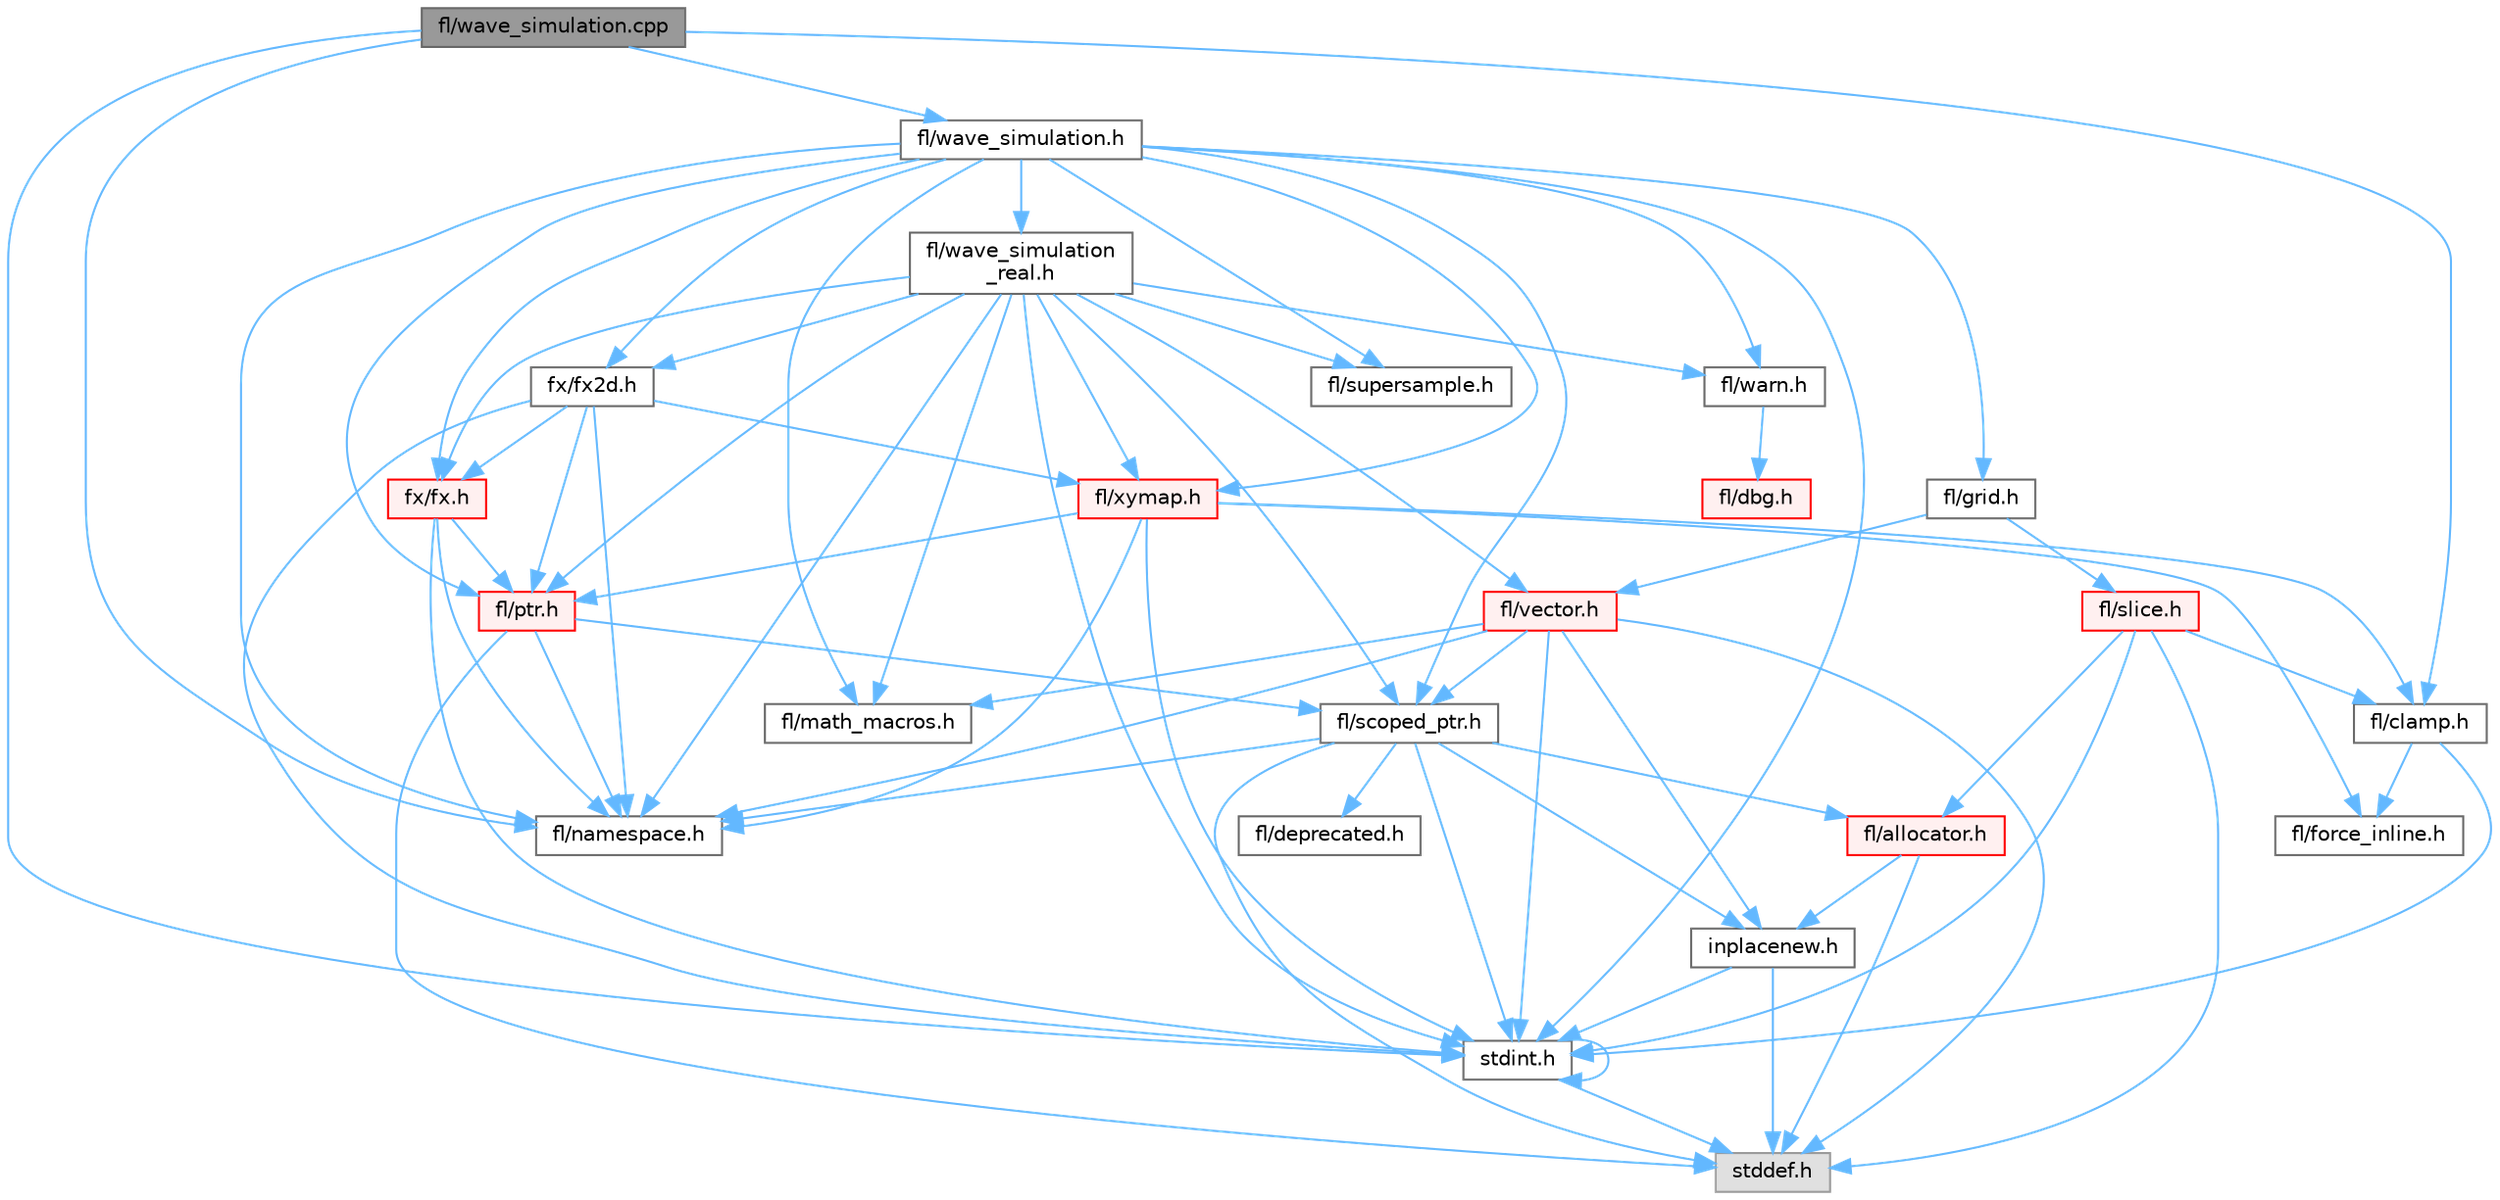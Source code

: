 digraph "fl/wave_simulation.cpp"
{
 // INTERACTIVE_SVG=YES
 // LATEX_PDF_SIZE
  bgcolor="transparent";
  edge [fontname=Helvetica,fontsize=10,labelfontname=Helvetica,labelfontsize=10];
  node [fontname=Helvetica,fontsize=10,shape=box,height=0.2,width=0.4];
  Node1 [id="Node000001",label="fl/wave_simulation.cpp",height=0.2,width=0.4,color="gray40", fillcolor="grey60", style="filled", fontcolor="black",tooltip=" "];
  Node1 -> Node2 [id="edge1_Node000001_Node000002",color="steelblue1",style="solid",tooltip=" "];
  Node2 [id="Node000002",label="stdint.h",height=0.2,width=0.4,color="grey40", fillcolor="white", style="filled",URL="$df/dd8/stdint_8h.html",tooltip=" "];
  Node2 -> Node3 [id="edge2_Node000002_Node000003",color="steelblue1",style="solid",tooltip=" "];
  Node3 [id="Node000003",label="stddef.h",height=0.2,width=0.4,color="grey60", fillcolor="#E0E0E0", style="filled",tooltip=" "];
  Node2 -> Node2 [id="edge3_Node000002_Node000002",color="steelblue1",style="solid",tooltip=" "];
  Node1 -> Node4 [id="edge4_Node000001_Node000004",color="steelblue1",style="solid",tooltip=" "];
  Node4 [id="Node000004",label="fl/clamp.h",height=0.2,width=0.4,color="grey40", fillcolor="white", style="filled",URL="$d6/dd3/clamp_8h.html",tooltip=" "];
  Node4 -> Node2 [id="edge5_Node000004_Node000002",color="steelblue1",style="solid",tooltip=" "];
  Node4 -> Node5 [id="edge6_Node000004_Node000005",color="steelblue1",style="solid",tooltip=" "];
  Node5 [id="Node000005",label="fl/force_inline.h",height=0.2,width=0.4,color="grey40", fillcolor="white", style="filled",URL="$d4/d64/force__inline_8h.html",tooltip=" "];
  Node1 -> Node6 [id="edge7_Node000001_Node000006",color="steelblue1",style="solid",tooltip=" "];
  Node6 [id="Node000006",label="fl/namespace.h",height=0.2,width=0.4,color="grey40", fillcolor="white", style="filled",URL="$df/d2a/namespace_8h.html",tooltip="Implements the FastLED namespace macros."];
  Node1 -> Node7 [id="edge8_Node000001_Node000007",color="steelblue1",style="solid",tooltip=" "];
  Node7 [id="Node000007",label="fl/wave_simulation.h",height=0.2,width=0.4,color="grey40", fillcolor="white", style="filled",URL="$dc/d36/wave__simulation_8h.html",tooltip=" "];
  Node7 -> Node2 [id="edge9_Node000007_Node000002",color="steelblue1",style="solid",tooltip=" "];
  Node7 -> Node8 [id="edge10_Node000007_Node000008",color="steelblue1",style="solid",tooltip=" "];
  Node8 [id="Node000008",label="fl/math_macros.h",height=0.2,width=0.4,color="grey40", fillcolor="white", style="filled",URL="$d8/db8/math__macros_8h.html",tooltip=" "];
  Node7 -> Node6 [id="edge11_Node000007_Node000006",color="steelblue1",style="solid",tooltip=" "];
  Node7 -> Node9 [id="edge12_Node000007_Node000009",color="steelblue1",style="solid",tooltip=" "];
  Node9 [id="Node000009",label="fl/scoped_ptr.h",height=0.2,width=0.4,color="grey40", fillcolor="white", style="filled",URL="$d0/d44/scoped__ptr_8h.html",tooltip=" "];
  Node9 -> Node3 [id="edge13_Node000009_Node000003",color="steelblue1",style="solid",tooltip=" "];
  Node9 -> Node2 [id="edge14_Node000009_Node000002",color="steelblue1",style="solid",tooltip=" "];
  Node9 -> Node10 [id="edge15_Node000009_Node000010",color="steelblue1",style="solid",tooltip=" "];
  Node10 [id="Node000010",label="fl/allocator.h",height=0.2,width=0.4,color="red", fillcolor="#FFF0F0", style="filled",URL="$da/da9/allocator_8h.html",tooltip=" "];
  Node10 -> Node3 [id="edge16_Node000010_Node000003",color="steelblue1",style="solid",tooltip=" "];
  Node10 -> Node23 [id="edge17_Node000010_Node000023",color="steelblue1",style="solid",tooltip=" "];
  Node23 [id="Node000023",label="inplacenew.h",height=0.2,width=0.4,color="grey40", fillcolor="white", style="filled",URL="$db/d36/inplacenew_8h.html",tooltip=" "];
  Node23 -> Node3 [id="edge18_Node000023_Node000003",color="steelblue1",style="solid",tooltip=" "];
  Node23 -> Node2 [id="edge19_Node000023_Node000002",color="steelblue1",style="solid",tooltip=" "];
  Node9 -> Node23 [id="edge20_Node000009_Node000023",color="steelblue1",style="solid",tooltip=" "];
  Node9 -> Node6 [id="edge21_Node000009_Node000006",color="steelblue1",style="solid",tooltip=" "];
  Node9 -> Node25 [id="edge22_Node000009_Node000025",color="steelblue1",style="solid",tooltip=" "];
  Node25 [id="Node000025",label="fl/deprecated.h",height=0.2,width=0.4,color="grey40", fillcolor="white", style="filled",URL="$d4/dce/deprecated_8h.html",tooltip=" "];
  Node7 -> Node26 [id="edge23_Node000007_Node000026",color="steelblue1",style="solid",tooltip=" "];
  Node26 [id="Node000026",label="fl/warn.h",height=0.2,width=0.4,color="grey40", fillcolor="white", style="filled",URL="$de/d77/warn_8h.html",tooltip=" "];
  Node26 -> Node27 [id="edge24_Node000026_Node000027",color="steelblue1",style="solid",tooltip=" "];
  Node27 [id="Node000027",label="fl/dbg.h",height=0.2,width=0.4,color="red", fillcolor="#FFF0F0", style="filled",URL="$d6/d01/dbg_8h.html",tooltip=" "];
  Node7 -> Node33 [id="edge25_Node000007_Node000033",color="steelblue1",style="solid",tooltip=" "];
  Node33 [id="Node000033",label="fl/wave_simulation\l_real.h",height=0.2,width=0.4,color="grey40", fillcolor="white", style="filled",URL="$dd/d8e/wave__simulation__real_8h.html",tooltip=" "];
  Node33 -> Node2 [id="edge26_Node000033_Node000002",color="steelblue1",style="solid",tooltip=" "];
  Node33 -> Node8 [id="edge27_Node000033_Node000008",color="steelblue1",style="solid",tooltip=" "];
  Node33 -> Node6 [id="edge28_Node000033_Node000006",color="steelblue1",style="solid",tooltip=" "];
  Node33 -> Node9 [id="edge29_Node000033_Node000009",color="steelblue1",style="solid",tooltip=" "];
  Node33 -> Node20 [id="edge30_Node000033_Node000020",color="steelblue1",style="solid",tooltip=" "];
  Node20 [id="Node000020",label="fl/vector.h",height=0.2,width=0.4,color="red", fillcolor="#FFF0F0", style="filled",URL="$d6/d68/vector_8h.html",tooltip=" "];
  Node20 -> Node3 [id="edge31_Node000020_Node000003",color="steelblue1",style="solid",tooltip=" "];
  Node20 -> Node2 [id="edge32_Node000020_Node000002",color="steelblue1",style="solid",tooltip=" "];
  Node20 -> Node8 [id="edge33_Node000020_Node000008",color="steelblue1",style="solid",tooltip=" "];
  Node20 -> Node6 [id="edge34_Node000020_Node000006",color="steelblue1",style="solid",tooltip=" "];
  Node20 -> Node9 [id="edge35_Node000020_Node000009",color="steelblue1",style="solid",tooltip=" "];
  Node20 -> Node23 [id="edge36_Node000020_Node000023",color="steelblue1",style="solid",tooltip=" "];
  Node33 -> Node26 [id="edge37_Node000033_Node000026",color="steelblue1",style="solid",tooltip=" "];
  Node33 -> Node17 [id="edge38_Node000033_Node000017",color="steelblue1",style="solid",tooltip=" "];
  Node17 [id="Node000017",label="fl/ptr.h",height=0.2,width=0.4,color="red", fillcolor="#FFF0F0", style="filled",URL="$dd/d98/ptr_8h.html",tooltip=" "];
  Node17 -> Node3 [id="edge39_Node000017_Node000003",color="steelblue1",style="solid",tooltip=" "];
  Node17 -> Node6 [id="edge40_Node000017_Node000006",color="steelblue1",style="solid",tooltip=" "];
  Node17 -> Node9 [id="edge41_Node000017_Node000009",color="steelblue1",style="solid",tooltip=" "];
  Node33 -> Node34 [id="edge42_Node000033_Node000034",color="steelblue1",style="solid",tooltip=" "];
  Node34 [id="Node000034",label="fl/supersample.h",height=0.2,width=0.4,color="grey40", fillcolor="white", style="filled",URL="$d2/dce/supersample_8h.html",tooltip=" "];
  Node33 -> Node35 [id="edge43_Node000033_Node000035",color="steelblue1",style="solid",tooltip=" "];
  Node35 [id="Node000035",label="fl/xymap.h",height=0.2,width=0.4,color="red", fillcolor="#FFF0F0", style="filled",URL="$da/d61/xymap_8h.html",tooltip=" "];
  Node35 -> Node2 [id="edge44_Node000035_Node000002",color="steelblue1",style="solid",tooltip=" "];
  Node35 -> Node4 [id="edge45_Node000035_Node000004",color="steelblue1",style="solid",tooltip=" "];
  Node35 -> Node5 [id="edge46_Node000035_Node000005",color="steelblue1",style="solid",tooltip=" "];
  Node35 -> Node6 [id="edge47_Node000035_Node000006",color="steelblue1",style="solid",tooltip=" "];
  Node35 -> Node17 [id="edge48_Node000035_Node000017",color="steelblue1",style="solid",tooltip=" "];
  Node33 -> Node38 [id="edge49_Node000033_Node000038",color="steelblue1",style="solid",tooltip=" "];
  Node38 [id="Node000038",label="fx/fx.h",height=0.2,width=0.4,color="red", fillcolor="#FFF0F0", style="filled",URL="$df/d44/src_2fx_2fx_8h.html",tooltip=" "];
  Node38 -> Node2 [id="edge50_Node000038_Node000002",color="steelblue1",style="solid",tooltip=" "];
  Node38 -> Node6 [id="edge51_Node000038_Node000006",color="steelblue1",style="solid",tooltip=" "];
  Node38 -> Node17 [id="edge52_Node000038_Node000017",color="steelblue1",style="solid",tooltip=" "];
  Node33 -> Node41 [id="edge53_Node000033_Node000041",color="steelblue1",style="solid",tooltip=" "];
  Node41 [id="Node000041",label="fx/fx2d.h",height=0.2,width=0.4,color="grey40", fillcolor="white", style="filled",URL="$d9/d43/fx2d_8h.html",tooltip=" "];
  Node41 -> Node2 [id="edge54_Node000041_Node000002",color="steelblue1",style="solid",tooltip=" "];
  Node41 -> Node6 [id="edge55_Node000041_Node000006",color="steelblue1",style="solid",tooltip=" "];
  Node41 -> Node17 [id="edge56_Node000041_Node000017",color="steelblue1",style="solid",tooltip=" "];
  Node41 -> Node35 [id="edge57_Node000041_Node000035",color="steelblue1",style="solid",tooltip=" "];
  Node41 -> Node38 [id="edge58_Node000041_Node000038",color="steelblue1",style="solid",tooltip=" "];
  Node7 -> Node42 [id="edge59_Node000007_Node000042",color="steelblue1",style="solid",tooltip=" "];
  Node42 [id="Node000042",label="fl/grid.h",height=0.2,width=0.4,color="grey40", fillcolor="white", style="filled",URL="$da/d15/grid_8h.html",tooltip=" "];
  Node42 -> Node43 [id="edge60_Node000042_Node000043",color="steelblue1",style="solid",tooltip=" "];
  Node43 [id="Node000043",label="fl/slice.h",height=0.2,width=0.4,color="red", fillcolor="#FFF0F0", style="filled",URL="$d0/d48/slice_8h.html",tooltip=" "];
  Node43 -> Node3 [id="edge61_Node000043_Node000003",color="steelblue1",style="solid",tooltip=" "];
  Node43 -> Node2 [id="edge62_Node000043_Node000002",color="steelblue1",style="solid",tooltip=" "];
  Node43 -> Node4 [id="edge63_Node000043_Node000004",color="steelblue1",style="solid",tooltip=" "];
  Node43 -> Node10 [id="edge64_Node000043_Node000010",color="steelblue1",style="solid",tooltip=" "];
  Node42 -> Node20 [id="edge65_Node000042_Node000020",color="steelblue1",style="solid",tooltip=" "];
  Node7 -> Node17 [id="edge66_Node000007_Node000017",color="steelblue1",style="solid",tooltip=" "];
  Node7 -> Node34 [id="edge67_Node000007_Node000034",color="steelblue1",style="solid",tooltip=" "];
  Node7 -> Node35 [id="edge68_Node000007_Node000035",color="steelblue1",style="solid",tooltip=" "];
  Node7 -> Node38 [id="edge69_Node000007_Node000038",color="steelblue1",style="solid",tooltip=" "];
  Node7 -> Node41 [id="edge70_Node000007_Node000041",color="steelblue1",style="solid",tooltip=" "];
}
